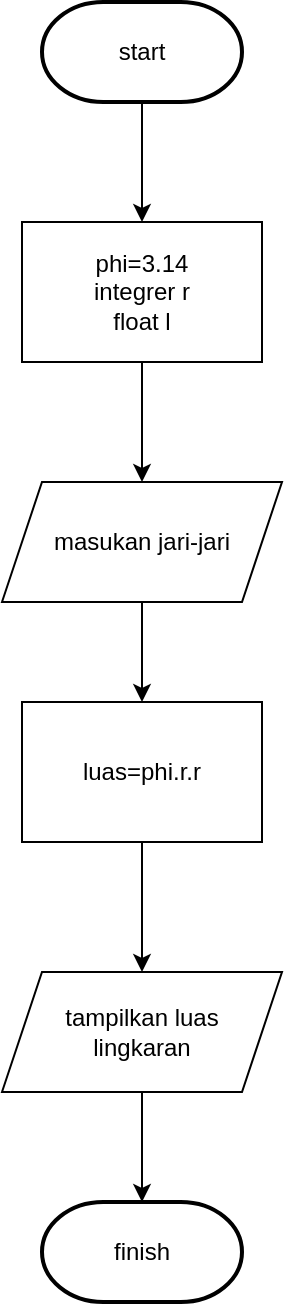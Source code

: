 <mxfile version="22.0.8" type="github">
  <diagram id="C5RBs43oDa-KdzZeNtuy" name="Page-1">
    <mxGraphModel dx="880" dy="478" grid="1" gridSize="10" guides="1" tooltips="1" connect="1" arrows="1" fold="1" page="1" pageScale="1" pageWidth="827" pageHeight="1169" math="0" shadow="0">
      <root>
        <mxCell id="WIyWlLk6GJQsqaUBKTNV-0" />
        <mxCell id="WIyWlLk6GJQsqaUBKTNV-1" parent="WIyWlLk6GJQsqaUBKTNV-0" />
        <mxCell id="QHNSQbhx_X8YRGRG0nbl-6" value="" style="edgeStyle=orthogonalEdgeStyle;rounded=0;orthogonalLoop=1;jettySize=auto;html=1;" edge="1" parent="WIyWlLk6GJQsqaUBKTNV-1" source="QHNSQbhx_X8YRGRG0nbl-0" target="QHNSQbhx_X8YRGRG0nbl-1">
          <mxGeometry relative="1" as="geometry" />
        </mxCell>
        <mxCell id="QHNSQbhx_X8YRGRG0nbl-0" value="start" style="strokeWidth=2;html=1;shape=mxgraph.flowchart.terminator;whiteSpace=wrap;" vertex="1" parent="WIyWlLk6GJQsqaUBKTNV-1">
          <mxGeometry x="380" y="40" width="100" height="50" as="geometry" />
        </mxCell>
        <mxCell id="QHNSQbhx_X8YRGRG0nbl-7" value="" style="edgeStyle=orthogonalEdgeStyle;rounded=0;orthogonalLoop=1;jettySize=auto;html=1;" edge="1" parent="WIyWlLk6GJQsqaUBKTNV-1" source="QHNSQbhx_X8YRGRG0nbl-1" target="QHNSQbhx_X8YRGRG0nbl-2">
          <mxGeometry relative="1" as="geometry" />
        </mxCell>
        <mxCell id="QHNSQbhx_X8YRGRG0nbl-1" value="phi=3.14&lt;br&gt;integrer r&lt;br&gt;float l" style="rounded=0;whiteSpace=wrap;html=1;" vertex="1" parent="WIyWlLk6GJQsqaUBKTNV-1">
          <mxGeometry x="370" y="150" width="120" height="70" as="geometry" />
        </mxCell>
        <mxCell id="QHNSQbhx_X8YRGRG0nbl-8" value="" style="edgeStyle=orthogonalEdgeStyle;rounded=0;orthogonalLoop=1;jettySize=auto;html=1;" edge="1" parent="WIyWlLk6GJQsqaUBKTNV-1" source="QHNSQbhx_X8YRGRG0nbl-2" target="QHNSQbhx_X8YRGRG0nbl-3">
          <mxGeometry relative="1" as="geometry" />
        </mxCell>
        <mxCell id="QHNSQbhx_X8YRGRG0nbl-2" value="masukan jari-jari" style="shape=parallelogram;perimeter=parallelogramPerimeter;whiteSpace=wrap;html=1;fixedSize=1;" vertex="1" parent="WIyWlLk6GJQsqaUBKTNV-1">
          <mxGeometry x="360" y="280" width="140" height="60" as="geometry" />
        </mxCell>
        <mxCell id="QHNSQbhx_X8YRGRG0nbl-9" value="" style="edgeStyle=orthogonalEdgeStyle;rounded=0;orthogonalLoop=1;jettySize=auto;html=1;" edge="1" parent="WIyWlLk6GJQsqaUBKTNV-1" source="QHNSQbhx_X8YRGRG0nbl-3" target="QHNSQbhx_X8YRGRG0nbl-5">
          <mxGeometry relative="1" as="geometry" />
        </mxCell>
        <mxCell id="QHNSQbhx_X8YRGRG0nbl-3" value="luas=phi.r.r" style="rounded=0;whiteSpace=wrap;html=1;" vertex="1" parent="WIyWlLk6GJQsqaUBKTNV-1">
          <mxGeometry x="370" y="390" width="120" height="70" as="geometry" />
        </mxCell>
        <mxCell id="QHNSQbhx_X8YRGRG0nbl-11" value="" style="edgeStyle=orthogonalEdgeStyle;rounded=0;orthogonalLoop=1;jettySize=auto;html=1;" edge="1" parent="WIyWlLk6GJQsqaUBKTNV-1" source="QHNSQbhx_X8YRGRG0nbl-5" target="QHNSQbhx_X8YRGRG0nbl-10">
          <mxGeometry relative="1" as="geometry" />
        </mxCell>
        <mxCell id="QHNSQbhx_X8YRGRG0nbl-5" value="tampilkan luas&lt;br&gt;lingkaran" style="shape=parallelogram;perimeter=parallelogramPerimeter;whiteSpace=wrap;html=1;fixedSize=1;" vertex="1" parent="WIyWlLk6GJQsqaUBKTNV-1">
          <mxGeometry x="360" y="525" width="140" height="60" as="geometry" />
        </mxCell>
        <mxCell id="QHNSQbhx_X8YRGRG0nbl-10" value="finish" style="strokeWidth=2;html=1;shape=mxgraph.flowchart.terminator;whiteSpace=wrap;" vertex="1" parent="WIyWlLk6GJQsqaUBKTNV-1">
          <mxGeometry x="380" y="640" width="100" height="50" as="geometry" />
        </mxCell>
      </root>
    </mxGraphModel>
  </diagram>
</mxfile>

